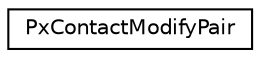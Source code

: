 digraph "Graphical Class Hierarchy"
{
  edge [fontname="Helvetica",fontsize="10",labelfontname="Helvetica",labelfontsize="10"];
  node [fontname="Helvetica",fontsize="10",shape=record];
  rankdir="LR";
  Node0 [label="PxContactModifyPair",height=0.2,width=0.4,color="black", fillcolor="white", style="filled",URL="$classPxContactModifyPair.html",tooltip="An array of instances of this class is passed to PxContactModifyCallback::onContactModify(). "];
}
